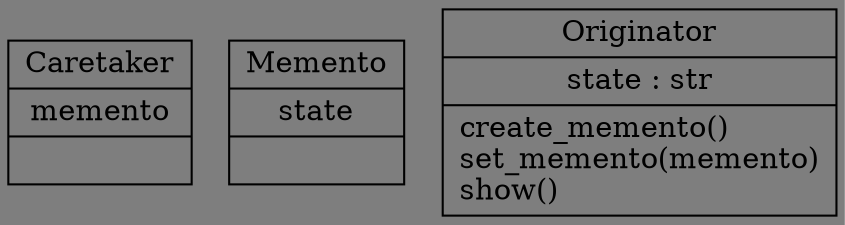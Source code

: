 digraph "classes_行为型模式-备忘录模式.py" {
rankdir=BT
bgcolor="#7e7e7e"
charset="utf-8"
"行为型模式-备忘录模式.Caretaker" [color="black", fontcolor="black", label=<{Caretaker|memento<br ALIGN="LEFT"/>|}>, shape="record", style="solid"];
"行为型模式-备忘录模式.Memento" [color="black", fontcolor="black", label=<{Memento|state<br ALIGN="LEFT"/>|}>, shape="record", style="solid"];
"行为型模式-备忘录模式.Originator" [color="black", fontcolor="black", label=<{Originator|state : str<br ALIGN="LEFT"/>|create_memento()<br ALIGN="LEFT"/>set_memento(memento)<br ALIGN="LEFT"/>show()<br ALIGN="LEFT"/>}>, shape="record", style="solid"];
}
